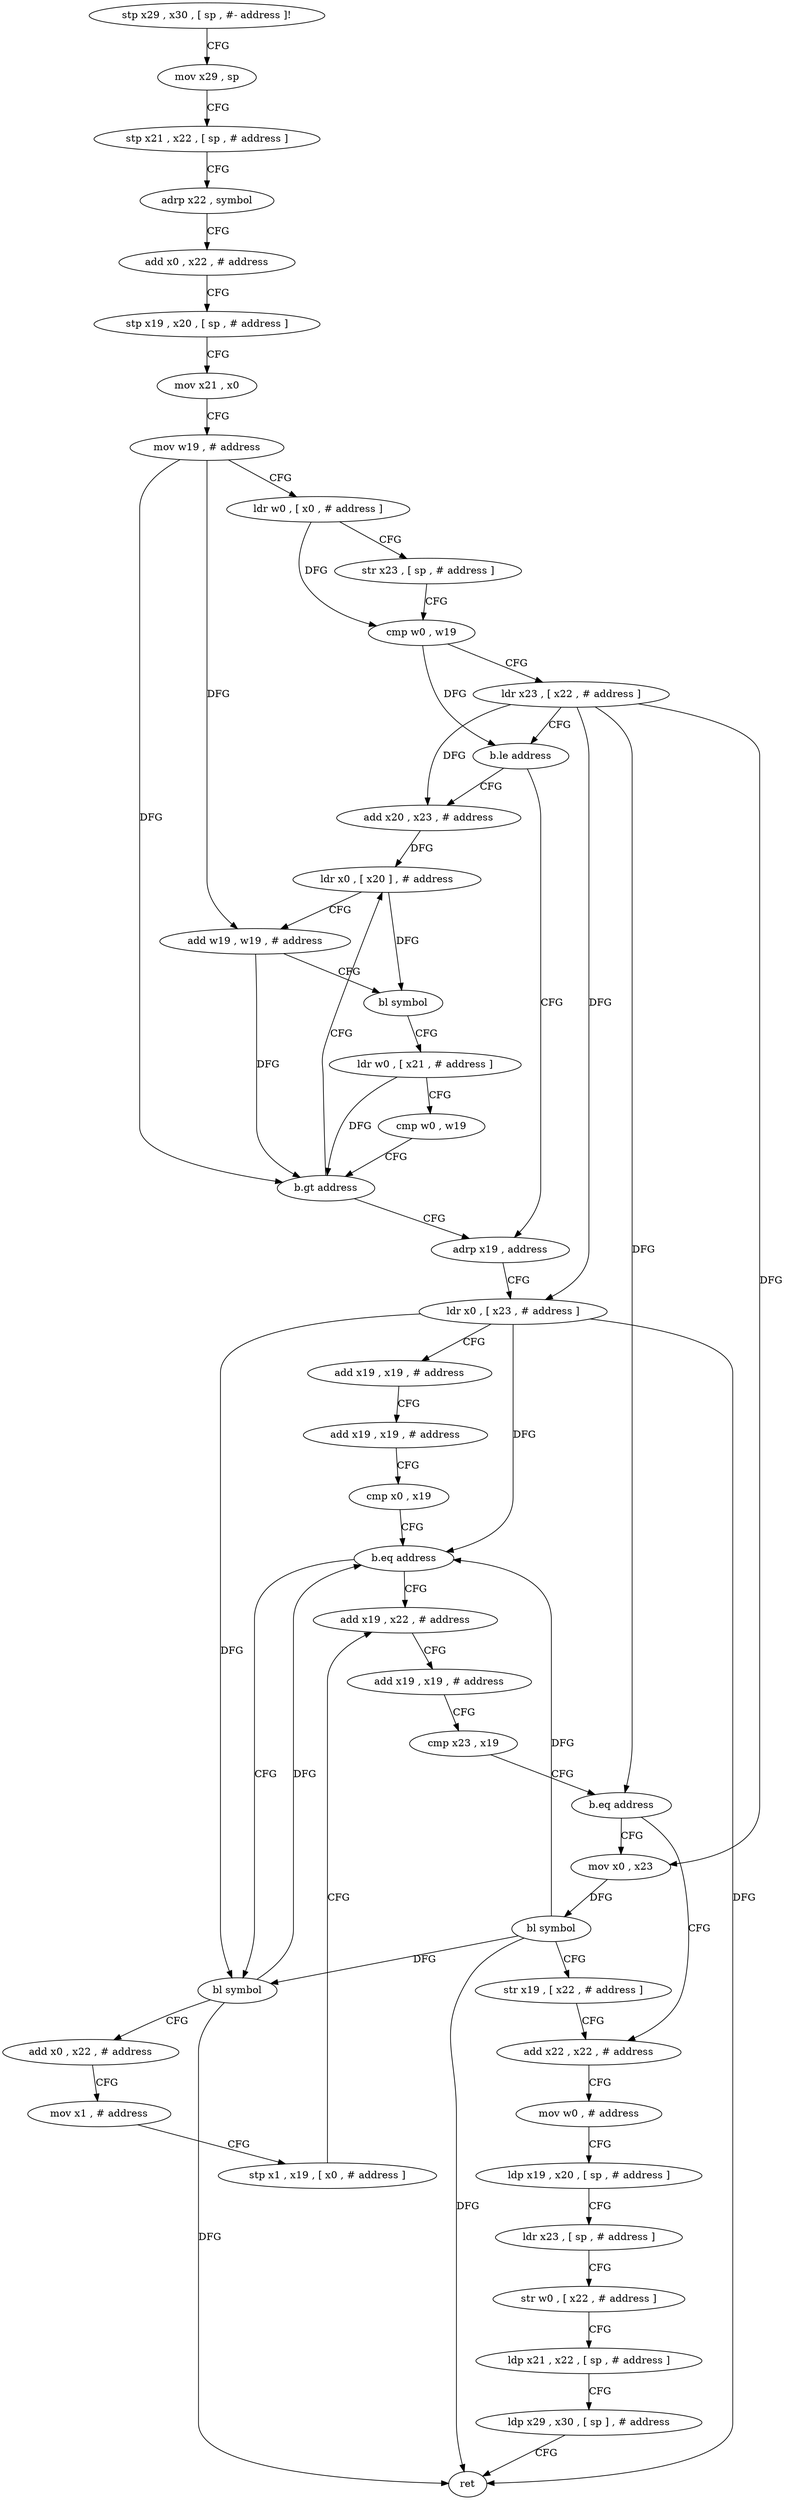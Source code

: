 digraph "func" {
"4346768" [label = "stp x29 , x30 , [ sp , #- address ]!" ]
"4346772" [label = "mov x29 , sp" ]
"4346776" [label = "stp x21 , x22 , [ sp , # address ]" ]
"4346780" [label = "adrp x22 , symbol" ]
"4346784" [label = "add x0 , x22 , # address" ]
"4346788" [label = "stp x19 , x20 , [ sp , # address ]" ]
"4346792" [label = "mov x21 , x0" ]
"4346796" [label = "mov w19 , # address" ]
"4346800" [label = "ldr w0 , [ x0 , # address ]" ]
"4346804" [label = "str x23 , [ sp , # address ]" ]
"4346808" [label = "cmp w0 , w19" ]
"4346812" [label = "ldr x23 , [ x22 , # address ]" ]
"4346816" [label = "b.le address" ]
"4346848" [label = "adrp x19 , address" ]
"4346820" [label = "add x20 , x23 , # address" ]
"4346852" [label = "ldr x0 , [ x23 , # address ]" ]
"4346856" [label = "add x19 , x19 , # address" ]
"4346860" [label = "add x19 , x19 , # address" ]
"4346864" [label = "cmp x0 , x19" ]
"4346868" [label = "b.eq address" ]
"4346888" [label = "add x19 , x22 , # address" ]
"4346872" [label = "bl symbol" ]
"4346824" [label = "ldr x0 , [ x20 ] , # address" ]
"4346892" [label = "add x19 , x19 , # address" ]
"4346896" [label = "cmp x23 , x19" ]
"4346900" [label = "b.eq address" ]
"4346916" [label = "add x22 , x22 , # address" ]
"4346904" [label = "mov x0 , x23" ]
"4346876" [label = "add x0 , x22 , # address" ]
"4346880" [label = "mov x1 , # address" ]
"4346884" [label = "stp x1 , x19 , [ x0 , # address ]" ]
"4346828" [label = "add w19 , w19 , # address" ]
"4346832" [label = "bl symbol" ]
"4346836" [label = "ldr w0 , [ x21 , # address ]" ]
"4346840" [label = "cmp w0 , w19" ]
"4346844" [label = "b.gt address" ]
"4346920" [label = "mov w0 , # address" ]
"4346924" [label = "ldp x19 , x20 , [ sp , # address ]" ]
"4346928" [label = "ldr x23 , [ sp , # address ]" ]
"4346932" [label = "str w0 , [ x22 , # address ]" ]
"4346936" [label = "ldp x21 , x22 , [ sp , # address ]" ]
"4346940" [label = "ldp x29 , x30 , [ sp ] , # address" ]
"4346944" [label = "ret" ]
"4346908" [label = "bl symbol" ]
"4346912" [label = "str x19 , [ x22 , # address ]" ]
"4346768" -> "4346772" [ label = "CFG" ]
"4346772" -> "4346776" [ label = "CFG" ]
"4346776" -> "4346780" [ label = "CFG" ]
"4346780" -> "4346784" [ label = "CFG" ]
"4346784" -> "4346788" [ label = "CFG" ]
"4346788" -> "4346792" [ label = "CFG" ]
"4346792" -> "4346796" [ label = "CFG" ]
"4346796" -> "4346800" [ label = "CFG" ]
"4346796" -> "4346828" [ label = "DFG" ]
"4346796" -> "4346844" [ label = "DFG" ]
"4346800" -> "4346804" [ label = "CFG" ]
"4346800" -> "4346808" [ label = "DFG" ]
"4346804" -> "4346808" [ label = "CFG" ]
"4346808" -> "4346812" [ label = "CFG" ]
"4346808" -> "4346816" [ label = "DFG" ]
"4346812" -> "4346816" [ label = "CFG" ]
"4346812" -> "4346852" [ label = "DFG" ]
"4346812" -> "4346820" [ label = "DFG" ]
"4346812" -> "4346900" [ label = "DFG" ]
"4346812" -> "4346904" [ label = "DFG" ]
"4346816" -> "4346848" [ label = "CFG" ]
"4346816" -> "4346820" [ label = "CFG" ]
"4346848" -> "4346852" [ label = "CFG" ]
"4346820" -> "4346824" [ label = "DFG" ]
"4346852" -> "4346856" [ label = "CFG" ]
"4346852" -> "4346868" [ label = "DFG" ]
"4346852" -> "4346872" [ label = "DFG" ]
"4346852" -> "4346944" [ label = "DFG" ]
"4346856" -> "4346860" [ label = "CFG" ]
"4346860" -> "4346864" [ label = "CFG" ]
"4346864" -> "4346868" [ label = "CFG" ]
"4346868" -> "4346888" [ label = "CFG" ]
"4346868" -> "4346872" [ label = "CFG" ]
"4346888" -> "4346892" [ label = "CFG" ]
"4346872" -> "4346876" [ label = "CFG" ]
"4346872" -> "4346868" [ label = "DFG" ]
"4346872" -> "4346944" [ label = "DFG" ]
"4346824" -> "4346828" [ label = "CFG" ]
"4346824" -> "4346832" [ label = "DFG" ]
"4346892" -> "4346896" [ label = "CFG" ]
"4346896" -> "4346900" [ label = "CFG" ]
"4346900" -> "4346916" [ label = "CFG" ]
"4346900" -> "4346904" [ label = "CFG" ]
"4346916" -> "4346920" [ label = "CFG" ]
"4346904" -> "4346908" [ label = "DFG" ]
"4346876" -> "4346880" [ label = "CFG" ]
"4346880" -> "4346884" [ label = "CFG" ]
"4346884" -> "4346888" [ label = "CFG" ]
"4346828" -> "4346832" [ label = "CFG" ]
"4346828" -> "4346844" [ label = "DFG" ]
"4346832" -> "4346836" [ label = "CFG" ]
"4346836" -> "4346840" [ label = "CFG" ]
"4346836" -> "4346844" [ label = "DFG" ]
"4346840" -> "4346844" [ label = "CFG" ]
"4346844" -> "4346824" [ label = "CFG" ]
"4346844" -> "4346848" [ label = "CFG" ]
"4346920" -> "4346924" [ label = "CFG" ]
"4346924" -> "4346928" [ label = "CFG" ]
"4346928" -> "4346932" [ label = "CFG" ]
"4346932" -> "4346936" [ label = "CFG" ]
"4346936" -> "4346940" [ label = "CFG" ]
"4346940" -> "4346944" [ label = "CFG" ]
"4346908" -> "4346912" [ label = "CFG" ]
"4346908" -> "4346868" [ label = "DFG" ]
"4346908" -> "4346872" [ label = "DFG" ]
"4346908" -> "4346944" [ label = "DFG" ]
"4346912" -> "4346916" [ label = "CFG" ]
}
